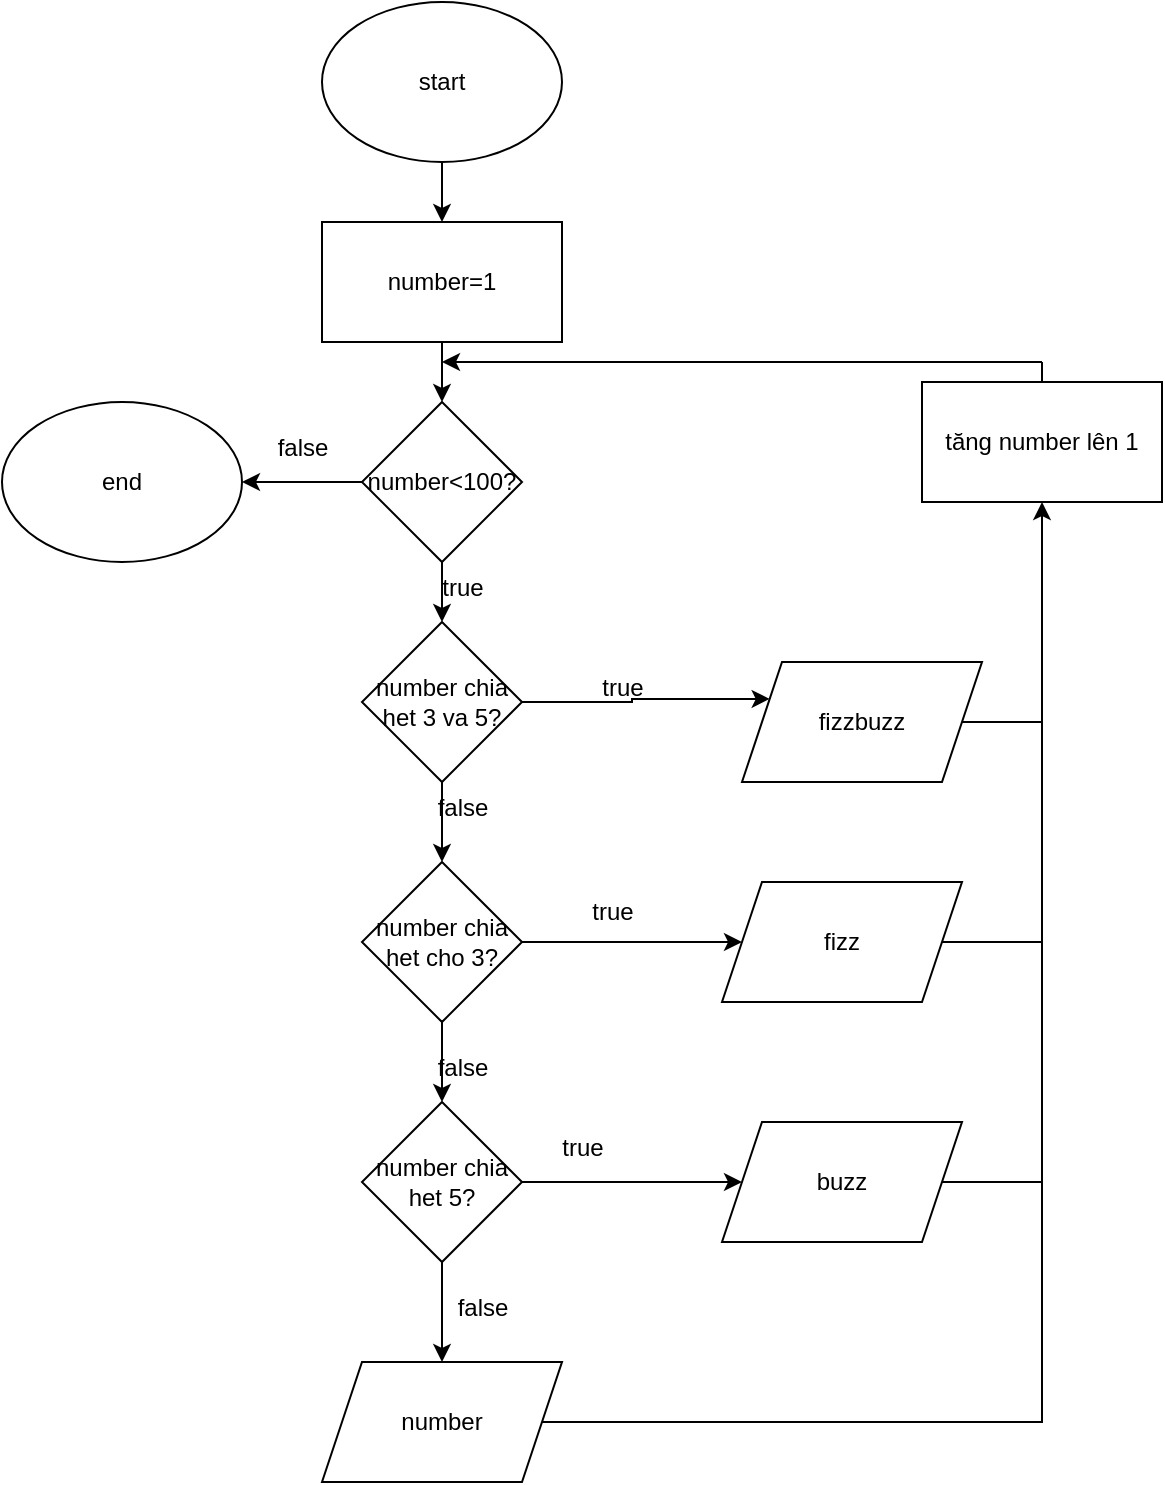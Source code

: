 <mxfile version="22.0.3" type="device">
  <diagram id="C5RBs43oDa-KdzZeNtuy" name="Page-1">
    <mxGraphModel dx="1036" dy="606" grid="1" gridSize="10" guides="1" tooltips="1" connect="1" arrows="1" fold="1" page="1" pageScale="1" pageWidth="827" pageHeight="1169" math="0" shadow="0">
      <root>
        <mxCell id="WIyWlLk6GJQsqaUBKTNV-0" />
        <mxCell id="WIyWlLk6GJQsqaUBKTNV-1" parent="WIyWlLk6GJQsqaUBKTNV-0" />
        <mxCell id="uzNsMcF546Ccccnc0Wx7-2" style="edgeStyle=orthogonalEdgeStyle;rounded=0;orthogonalLoop=1;jettySize=auto;html=1;exitX=0.5;exitY=1;exitDx=0;exitDy=0;entryX=0.5;entryY=0;entryDx=0;entryDy=0;" edge="1" parent="WIyWlLk6GJQsqaUBKTNV-1" source="uzNsMcF546Ccccnc0Wx7-0" target="uzNsMcF546Ccccnc0Wx7-1">
          <mxGeometry relative="1" as="geometry" />
        </mxCell>
        <mxCell id="uzNsMcF546Ccccnc0Wx7-0" value="start" style="ellipse;whiteSpace=wrap;html=1;" vertex="1" parent="WIyWlLk6GJQsqaUBKTNV-1">
          <mxGeometry x="360" y="30" width="120" height="80" as="geometry" />
        </mxCell>
        <mxCell id="uzNsMcF546Ccccnc0Wx7-4" style="edgeStyle=orthogonalEdgeStyle;rounded=0;orthogonalLoop=1;jettySize=auto;html=1;exitX=0.5;exitY=1;exitDx=0;exitDy=0;entryX=0.5;entryY=0;entryDx=0;entryDy=0;" edge="1" parent="WIyWlLk6GJQsqaUBKTNV-1" source="uzNsMcF546Ccccnc0Wx7-1" target="uzNsMcF546Ccccnc0Wx7-3">
          <mxGeometry relative="1" as="geometry" />
        </mxCell>
        <mxCell id="uzNsMcF546Ccccnc0Wx7-1" value="number=1" style="rounded=0;whiteSpace=wrap;html=1;" vertex="1" parent="WIyWlLk6GJQsqaUBKTNV-1">
          <mxGeometry x="360" y="140" width="120" height="60" as="geometry" />
        </mxCell>
        <mxCell id="uzNsMcF546Ccccnc0Wx7-9" style="edgeStyle=orthogonalEdgeStyle;rounded=0;orthogonalLoop=1;jettySize=auto;html=1;exitX=0.5;exitY=1;exitDx=0;exitDy=0;entryX=0.5;entryY=0;entryDx=0;entryDy=0;" edge="1" parent="WIyWlLk6GJQsqaUBKTNV-1" source="uzNsMcF546Ccccnc0Wx7-3" target="uzNsMcF546Ccccnc0Wx7-8">
          <mxGeometry relative="1" as="geometry" />
        </mxCell>
        <mxCell id="uzNsMcF546Ccccnc0Wx7-42" style="edgeStyle=orthogonalEdgeStyle;rounded=0;orthogonalLoop=1;jettySize=auto;html=1;exitX=0;exitY=0.5;exitDx=0;exitDy=0;" edge="1" parent="WIyWlLk6GJQsqaUBKTNV-1" source="uzNsMcF546Ccccnc0Wx7-3">
          <mxGeometry relative="1" as="geometry">
            <mxPoint x="320" y="270" as="targetPoint" />
          </mxGeometry>
        </mxCell>
        <mxCell id="uzNsMcF546Ccccnc0Wx7-3" value="number&amp;lt;100?" style="rhombus;whiteSpace=wrap;html=1;" vertex="1" parent="WIyWlLk6GJQsqaUBKTNV-1">
          <mxGeometry x="380" y="230" width="80" height="80" as="geometry" />
        </mxCell>
        <mxCell id="uzNsMcF546Ccccnc0Wx7-12" style="edgeStyle=orthogonalEdgeStyle;rounded=0;orthogonalLoop=1;jettySize=auto;html=1;exitX=1;exitY=0.5;exitDx=0;exitDy=0;entryX=0;entryY=0.25;entryDx=0;entryDy=0;" edge="1" parent="WIyWlLk6GJQsqaUBKTNV-1" source="uzNsMcF546Ccccnc0Wx7-8" target="uzNsMcF546Ccccnc0Wx7-11">
          <mxGeometry relative="1" as="geometry" />
        </mxCell>
        <mxCell id="uzNsMcF546Ccccnc0Wx7-15" style="edgeStyle=orthogonalEdgeStyle;rounded=0;orthogonalLoop=1;jettySize=auto;html=1;exitX=0.5;exitY=1;exitDx=0;exitDy=0;entryX=0.5;entryY=0;entryDx=0;entryDy=0;" edge="1" parent="WIyWlLk6GJQsqaUBKTNV-1" source="uzNsMcF546Ccccnc0Wx7-8" target="uzNsMcF546Ccccnc0Wx7-14">
          <mxGeometry relative="1" as="geometry" />
        </mxCell>
        <mxCell id="uzNsMcF546Ccccnc0Wx7-8" value="number chia het 3 va 5?" style="rhombus;whiteSpace=wrap;html=1;" vertex="1" parent="WIyWlLk6GJQsqaUBKTNV-1">
          <mxGeometry x="380" y="340" width="80" height="80" as="geometry" />
        </mxCell>
        <mxCell id="uzNsMcF546Ccccnc0Wx7-10" value="true&lt;br&gt;" style="text;html=1;align=center;verticalAlign=middle;resizable=0;points=[];autosize=1;strokeColor=none;fillColor=none;" vertex="1" parent="WIyWlLk6GJQsqaUBKTNV-1">
          <mxGeometry x="410" y="308" width="40" height="30" as="geometry" />
        </mxCell>
        <mxCell id="uzNsMcF546Ccccnc0Wx7-11" value="fizzbuzz" style="shape=parallelogram;perimeter=parallelogramPerimeter;whiteSpace=wrap;html=1;fixedSize=1;" vertex="1" parent="WIyWlLk6GJQsqaUBKTNV-1">
          <mxGeometry x="570" y="360" width="120" height="60" as="geometry" />
        </mxCell>
        <mxCell id="uzNsMcF546Ccccnc0Wx7-13" value="true" style="text;html=1;align=center;verticalAlign=middle;resizable=0;points=[];autosize=1;strokeColor=none;fillColor=none;" vertex="1" parent="WIyWlLk6GJQsqaUBKTNV-1">
          <mxGeometry x="490" y="358" width="40" height="30" as="geometry" />
        </mxCell>
        <mxCell id="uzNsMcF546Ccccnc0Wx7-17" style="edgeStyle=orthogonalEdgeStyle;rounded=0;orthogonalLoop=1;jettySize=auto;html=1;exitX=1;exitY=0.5;exitDx=0;exitDy=0;" edge="1" parent="WIyWlLk6GJQsqaUBKTNV-1" source="uzNsMcF546Ccccnc0Wx7-14">
          <mxGeometry relative="1" as="geometry">
            <mxPoint x="570" y="500" as="targetPoint" />
          </mxGeometry>
        </mxCell>
        <mxCell id="uzNsMcF546Ccccnc0Wx7-21" style="edgeStyle=orthogonalEdgeStyle;rounded=0;orthogonalLoop=1;jettySize=auto;html=1;exitX=0.5;exitY=1;exitDx=0;exitDy=0;entryX=0.5;entryY=0;entryDx=0;entryDy=0;" edge="1" parent="WIyWlLk6GJQsqaUBKTNV-1" source="uzNsMcF546Ccccnc0Wx7-14" target="uzNsMcF546Ccccnc0Wx7-20">
          <mxGeometry relative="1" as="geometry" />
        </mxCell>
        <mxCell id="uzNsMcF546Ccccnc0Wx7-14" value="number chia het cho 3?" style="rhombus;whiteSpace=wrap;html=1;" vertex="1" parent="WIyWlLk6GJQsqaUBKTNV-1">
          <mxGeometry x="380" y="460" width="80" height="80" as="geometry" />
        </mxCell>
        <mxCell id="uzNsMcF546Ccccnc0Wx7-16" value="false" style="text;html=1;align=center;verticalAlign=middle;resizable=0;points=[];autosize=1;strokeColor=none;fillColor=none;" vertex="1" parent="WIyWlLk6GJQsqaUBKTNV-1">
          <mxGeometry x="405" y="418" width="50" height="30" as="geometry" />
        </mxCell>
        <mxCell id="uzNsMcF546Ccccnc0Wx7-18" value="fizz" style="shape=parallelogram;perimeter=parallelogramPerimeter;whiteSpace=wrap;html=1;fixedSize=1;" vertex="1" parent="WIyWlLk6GJQsqaUBKTNV-1">
          <mxGeometry x="560" y="470" width="120" height="60" as="geometry" />
        </mxCell>
        <mxCell id="uzNsMcF546Ccccnc0Wx7-19" value="true" style="text;html=1;align=center;verticalAlign=middle;resizable=0;points=[];autosize=1;strokeColor=none;fillColor=none;" vertex="1" parent="WIyWlLk6GJQsqaUBKTNV-1">
          <mxGeometry x="485" y="470" width="40" height="30" as="geometry" />
        </mxCell>
        <mxCell id="uzNsMcF546Ccccnc0Wx7-25" style="edgeStyle=orthogonalEdgeStyle;rounded=0;orthogonalLoop=1;jettySize=auto;html=1;exitX=1;exitY=0.5;exitDx=0;exitDy=0;entryX=0;entryY=0.5;entryDx=0;entryDy=0;" edge="1" parent="WIyWlLk6GJQsqaUBKTNV-1" source="uzNsMcF546Ccccnc0Wx7-20" target="uzNsMcF546Ccccnc0Wx7-23">
          <mxGeometry relative="1" as="geometry" />
        </mxCell>
        <mxCell id="uzNsMcF546Ccccnc0Wx7-28" style="edgeStyle=orthogonalEdgeStyle;rounded=0;orthogonalLoop=1;jettySize=auto;html=1;exitX=0.5;exitY=1;exitDx=0;exitDy=0;entryX=0.5;entryY=0;entryDx=0;entryDy=0;" edge="1" parent="WIyWlLk6GJQsqaUBKTNV-1" source="uzNsMcF546Ccccnc0Wx7-20" target="uzNsMcF546Ccccnc0Wx7-27">
          <mxGeometry relative="1" as="geometry" />
        </mxCell>
        <mxCell id="uzNsMcF546Ccccnc0Wx7-20" value="number chia het 5?" style="rhombus;whiteSpace=wrap;html=1;" vertex="1" parent="WIyWlLk6GJQsqaUBKTNV-1">
          <mxGeometry x="380" y="580" width="80" height="80" as="geometry" />
        </mxCell>
        <mxCell id="uzNsMcF546Ccccnc0Wx7-22" value="false" style="text;html=1;align=center;verticalAlign=middle;resizable=0;points=[];autosize=1;strokeColor=none;fillColor=none;" vertex="1" parent="WIyWlLk6GJQsqaUBKTNV-1">
          <mxGeometry x="405" y="548" width="50" height="30" as="geometry" />
        </mxCell>
        <mxCell id="uzNsMcF546Ccccnc0Wx7-23" value="buzz" style="shape=parallelogram;perimeter=parallelogramPerimeter;whiteSpace=wrap;html=1;fixedSize=1;" vertex="1" parent="WIyWlLk6GJQsqaUBKTNV-1">
          <mxGeometry x="560" y="590" width="120" height="60" as="geometry" />
        </mxCell>
        <mxCell id="uzNsMcF546Ccccnc0Wx7-34" style="edgeStyle=orthogonalEdgeStyle;rounded=0;orthogonalLoop=1;jettySize=auto;html=1;exitX=1;exitY=0.5;exitDx=0;exitDy=0;" edge="1" parent="WIyWlLk6GJQsqaUBKTNV-1" source="uzNsMcF546Ccccnc0Wx7-27">
          <mxGeometry relative="1" as="geometry">
            <mxPoint x="720" y="280" as="targetPoint" />
            <Array as="points">
              <mxPoint x="720" y="740" />
              <mxPoint x="720" y="280" />
            </Array>
          </mxGeometry>
        </mxCell>
        <mxCell id="uzNsMcF546Ccccnc0Wx7-27" value="number" style="shape=parallelogram;perimeter=parallelogramPerimeter;whiteSpace=wrap;html=1;fixedSize=1;" vertex="1" parent="WIyWlLk6GJQsqaUBKTNV-1">
          <mxGeometry x="360" y="710" width="120" height="60" as="geometry" />
        </mxCell>
        <mxCell id="uzNsMcF546Ccccnc0Wx7-29" value="true" style="text;html=1;align=center;verticalAlign=middle;resizable=0;points=[];autosize=1;strokeColor=none;fillColor=none;" vertex="1" parent="WIyWlLk6GJQsqaUBKTNV-1">
          <mxGeometry x="470" y="588" width="40" height="30" as="geometry" />
        </mxCell>
        <mxCell id="uzNsMcF546Ccccnc0Wx7-30" value="false" style="text;html=1;align=center;verticalAlign=middle;resizable=0;points=[];autosize=1;strokeColor=none;fillColor=none;" vertex="1" parent="WIyWlLk6GJQsqaUBKTNV-1">
          <mxGeometry x="415" y="668" width="50" height="30" as="geometry" />
        </mxCell>
        <mxCell id="uzNsMcF546Ccccnc0Wx7-35" value="tăng number lên 1" style="rounded=0;whiteSpace=wrap;html=1;" vertex="1" parent="WIyWlLk6GJQsqaUBKTNV-1">
          <mxGeometry x="660" y="220" width="120" height="60" as="geometry" />
        </mxCell>
        <mxCell id="uzNsMcF546Ccccnc0Wx7-36" value="" style="endArrow=classic;html=1;rounded=0;" edge="1" parent="WIyWlLk6GJQsqaUBKTNV-1">
          <mxGeometry width="50" height="50" relative="1" as="geometry">
            <mxPoint x="720" y="210" as="sourcePoint" />
            <mxPoint x="420" y="210" as="targetPoint" />
          </mxGeometry>
        </mxCell>
        <mxCell id="uzNsMcF546Ccccnc0Wx7-38" value="" style="endArrow=none;html=1;rounded=0;exitX=0.5;exitY=0;exitDx=0;exitDy=0;" edge="1" parent="WIyWlLk6GJQsqaUBKTNV-1" source="uzNsMcF546Ccccnc0Wx7-35">
          <mxGeometry width="50" height="50" relative="1" as="geometry">
            <mxPoint x="670" y="260" as="sourcePoint" />
            <mxPoint x="720" y="210" as="targetPoint" />
          </mxGeometry>
        </mxCell>
        <mxCell id="uzNsMcF546Ccccnc0Wx7-39" value="" style="endArrow=none;html=1;rounded=0;" edge="1" parent="WIyWlLk6GJQsqaUBKTNV-1">
          <mxGeometry width="50" height="50" relative="1" as="geometry">
            <mxPoint x="720" y="390" as="sourcePoint" />
            <mxPoint x="680" y="390" as="targetPoint" />
          </mxGeometry>
        </mxCell>
        <mxCell id="uzNsMcF546Ccccnc0Wx7-40" value="" style="endArrow=none;html=1;rounded=0;" edge="1" parent="WIyWlLk6GJQsqaUBKTNV-1">
          <mxGeometry width="50" height="50" relative="1" as="geometry">
            <mxPoint x="720" y="500" as="sourcePoint" />
            <mxPoint x="670" y="500" as="targetPoint" />
          </mxGeometry>
        </mxCell>
        <mxCell id="uzNsMcF546Ccccnc0Wx7-41" value="" style="endArrow=none;html=1;rounded=0;" edge="1" parent="WIyWlLk6GJQsqaUBKTNV-1">
          <mxGeometry width="50" height="50" relative="1" as="geometry">
            <mxPoint x="720" y="620" as="sourcePoint" />
            <mxPoint x="670" y="620" as="targetPoint" />
          </mxGeometry>
        </mxCell>
        <mxCell id="uzNsMcF546Ccccnc0Wx7-43" value="end" style="ellipse;whiteSpace=wrap;html=1;" vertex="1" parent="WIyWlLk6GJQsqaUBKTNV-1">
          <mxGeometry x="200" y="230" width="120" height="80" as="geometry" />
        </mxCell>
        <mxCell id="uzNsMcF546Ccccnc0Wx7-44" value="false" style="text;html=1;align=center;verticalAlign=middle;resizable=0;points=[];autosize=1;strokeColor=none;fillColor=none;" vertex="1" parent="WIyWlLk6GJQsqaUBKTNV-1">
          <mxGeometry x="325" y="238" width="50" height="30" as="geometry" />
        </mxCell>
      </root>
    </mxGraphModel>
  </diagram>
</mxfile>
